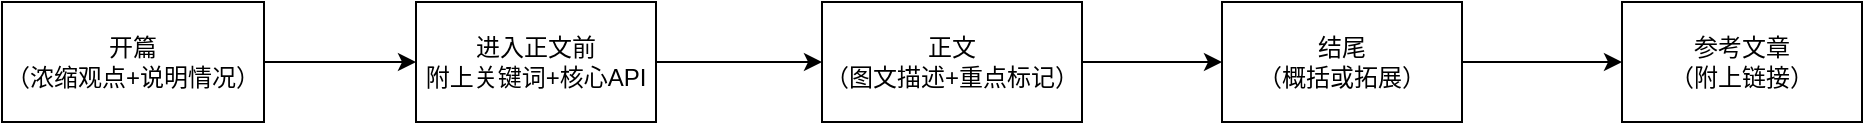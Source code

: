 <mxfile>
    <diagram id="EKN-1KZj01dHvQqO8C1o" name="第 1 页">
        <mxGraphModel dx="569" dy="787" grid="1" gridSize="10" guides="1" tooltips="1" connect="1" arrows="1" fold="1" page="1" pageScale="1" pageWidth="827" pageHeight="1169" math="0" shadow="0">
            <root>
                <mxCell id="0"/>
                <mxCell id="1" parent="0"/>
                <mxCell id="4" value="" style="edgeStyle=none;html=1;" edge="1" parent="1" source="2" target="3">
                    <mxGeometry relative="1" as="geometry"/>
                </mxCell>
                <mxCell id="2" value="开篇&lt;br&gt;（浓缩观点+说明情况）" style="rounded=0;whiteSpace=wrap;html=1;" vertex="1" parent="1">
                    <mxGeometry x="220" y="370" width="131" height="60" as="geometry"/>
                </mxCell>
                <mxCell id="6" value="" style="edgeStyle=none;html=1;" edge="1" parent="1" source="3" target="5">
                    <mxGeometry relative="1" as="geometry"/>
                </mxCell>
                <mxCell id="3" value="进入正文前&lt;br&gt;附上关键词+核心API" style="rounded=0;whiteSpace=wrap;html=1;" vertex="1" parent="1">
                    <mxGeometry x="427" y="370" width="120" height="60" as="geometry"/>
                </mxCell>
                <mxCell id="8" value="" style="edgeStyle=none;html=1;" edge="1" parent="1" source="5" target="7">
                    <mxGeometry relative="1" as="geometry"/>
                </mxCell>
                <mxCell id="5" value="正文&lt;br&gt;（图文描述+重点标记）" style="whiteSpace=wrap;html=1;rounded=0;" vertex="1" parent="1">
                    <mxGeometry x="630" y="370" width="130" height="60" as="geometry"/>
                </mxCell>
                <mxCell id="10" value="" style="edgeStyle=none;html=1;" edge="1" parent="1" source="7" target="9">
                    <mxGeometry relative="1" as="geometry"/>
                </mxCell>
                <mxCell id="7" value="结尾&lt;br&gt;（概括或拓展）" style="whiteSpace=wrap;html=1;rounded=0;" vertex="1" parent="1">
                    <mxGeometry x="830" y="370" width="120" height="60" as="geometry"/>
                </mxCell>
                <mxCell id="9" value="参考文章&lt;br&gt;（附上链接）" style="whiteSpace=wrap;html=1;rounded=0;" vertex="1" parent="1">
                    <mxGeometry x="1030" y="370" width="120" height="60" as="geometry"/>
                </mxCell>
            </root>
        </mxGraphModel>
    </diagram>
</mxfile>